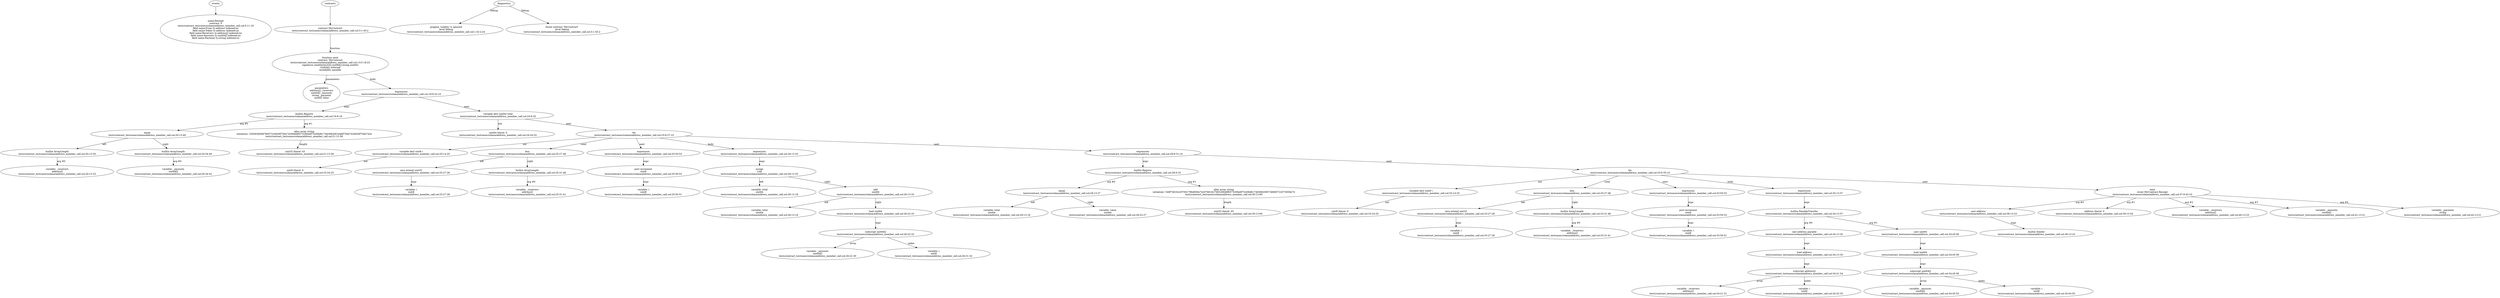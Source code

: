 strict digraph "tests/contract_testcases/solana/address_member_call.sol" {
	Receipt [label="name:Receipt\ncontract: 0\ntests/contract_testcases/solana/address_member_call.sol:5:11-18\nfield name:From ty:address indexed:no\nfield name:Token ty:address indexed:no\nfield name:Receivers ty:address[] indexed:no\nfield name:Amounts ty:uint64[] indexed:no\nfield name:Payment ty:string indexed:no"]
	contract [label="contract MyContract\ntests/contract_testcases/solana/address_member_call.sol:3:1-45:2"]
	send [label="function send\ncontract: MyContract\ntests/contract_testcases/solana/address_member_call.sol:13:5-18:23\nsignature send(bytes32[],uint64[],string,uint64)\nvisibility external\nmutability payable"]
	parameters [label="parameters\naddress[] _receivers\nuint64[] _amounts\nstring _payment\nuint64 value"]
	expr [label="expression\ntests/contract_testcases/solana/address_member_call.sol:19:9-22:10"]
	builtins [label="builtin Require\ntests/contract_testcases/solana/address_member_call.sol:19:9-16"]
	equal [label="equal\ntests/contract_testcases/solana/address_member_call.sol:20:13-49"]
	builtins_9 [label="builtin ArrayLength\ntests/contract_testcases/solana/address_member_call.sol:20:13-30"]
	variable [label="variable: _receivers\naddress[]\ntests/contract_testcases/solana/address_member_call.sol:20:13-23"]
	builtins_11 [label="builtin ArrayLength\ntests/contract_testcases/solana/address_member_call.sol:20:34-49"]
	variable_12 [label="variable: _amounts\nuint64[]\ntests/contract_testcases/solana/address_member_call.sol:20:34-42"]
	alloc_array [label="alloc array string\ninitializer: 526563656976657220636f756e7420646f6573206e6f74206d6174636820616d6f756e7420636f756e742e\ntests/contract_testcases/solana/address_member_call.sol:21:13-58"]
	number_literal [label="uint32 literal: 43\ntests/contract_testcases/solana/address_member_call.sol:21:13-58"]
	var_decl [label="variable decl uint64 total\ntests/contract_testcases/solana/address_member_call.sol:24:9-25"]
	number_literal_16 [label="uint64 literal: 0\ntests/contract_testcases/solana/address_member_call.sol:24:24-25"]
	for [label="for\ntests/contract_testcases/solana/address_member_call.sol:25:9-27:10"]
	var_decl_18 [label="variable decl uint8 i\ntests/contract_testcases/solana/address_member_call.sol:25:14-25"]
	number_literal_19 [label="uint8 literal: 0\ntests/contract_testcases/solana/address_member_call.sol:25:24-25"]
	less [label="less\ntests/contract_testcases/solana/address_member_call.sol:25:27-48"]
	zero_ext [label="zero extend uint32\ntests/contract_testcases/solana/address_member_call.sol:25:27-28"]
	variable_22 [label="variable: i\nuint8\ntests/contract_testcases/solana/address_member_call.sol:25:27-28"]
	builtins_23 [label="builtin ArrayLength\ntests/contract_testcases/solana/address_member_call.sol:25:31-48"]
	variable_24 [label="variable: _receivers\naddress[]\ntests/contract_testcases/solana/address_member_call.sol:25:31-41"]
	expr_25 [label="expression\ntests/contract_testcases/solana/address_member_call.sol:25:50-53"]
	post_increment [label="post increment\nuint8\ntests/contract_testcases/solana/address_member_call.sol:25:50-53"]
	variable_27 [label="variable: i\nuint8\ntests/contract_testcases/solana/address_member_call.sol:25:50-51"]
	expr_28 [label="expression\ntests/contract_testcases/solana/address_member_call.sol:26:13-33"]
	assign [label="assign\nvoid\ntests/contract_testcases/solana/address_member_call.sol:26:13-33"]
	variable_30 [label="variable: total\nuint64\ntests/contract_testcases/solana/address_member_call.sol:26:13-18"]
	add [label="add\nuint64\ntests/contract_testcases/solana/address_member_call.sol:26:13-33"]
	variable_32 [label="variable: total\nuint64\ntests/contract_testcases/solana/address_member_call.sol:26:13-18"]
	load [label="load uint64\ntests/contract_testcases/solana/address_member_call.sol:26:22-33"]
	subscript [label="subscript uint64[]\ntests/contract_testcases/solana/address_member_call.sol:26:22-33"]
	variable_35 [label="variable: _amounts\nuint64[]\ntests/contract_testcases/solana/address_member_call.sol:26:22-30"]
	variable_36 [label="variable: i\nuint8\ntests/contract_testcases/solana/address_member_call.sol:26:31-32"]
	expr_37 [label="expression\ntests/contract_testcases/solana/address_member_call.sol:28:9-31:10"]
	builtins_38 [label="builtin Require\ntests/contract_testcases/solana/address_member_call.sol:28:9-16"]
	equal_39 [label="equal\ntests/contract_testcases/solana/address_member_call.sol:29:13-27"]
	variable_40 [label="variable: total\nuint64\ntests/contract_testcases/solana/address_member_call.sol:29:13-18"]
	variable_41 [label="variable: value\nuint64\ntests/contract_testcases/solana/address_member_call.sol:29:22-27"]
	alloc_array_42 [label="alloc array string\ninitializer: 546f74616c207061796d656e742076616c756520646f6573206e6f74206d617463682065746865722073656e74\ntests/contract_testcases/solana/address_member_call.sol:30:13-60"]
	number_literal_43 [label="uint32 literal: 45\ntests/contract_testcases/solana/address_member_call.sol:30:13-60"]
	for_44 [label="for\ntests/contract_testcases/solana/address_member_call.sol:33:9-35:10"]
	var_decl_45 [label="variable decl uint8 i\ntests/contract_testcases/solana/address_member_call.sol:33:14-25"]
	number_literal_46 [label="uint8 literal: 0\ntests/contract_testcases/solana/address_member_call.sol:33:24-25"]
	less_47 [label="less\ntests/contract_testcases/solana/address_member_call.sol:33:27-48"]
	zero_ext_48 [label="zero extend uint32\ntests/contract_testcases/solana/address_member_call.sol:33:27-28"]
	variable_49 [label="variable: i\nuint8\ntests/contract_testcases/solana/address_member_call.sol:33:27-28"]
	builtins_50 [label="builtin ArrayLength\ntests/contract_testcases/solana/address_member_call.sol:33:31-48"]
	variable_51 [label="variable: _receivers\naddress[]\ntests/contract_testcases/solana/address_member_call.sol:33:31-41"]
	expr_52 [label="expression\ntests/contract_testcases/solana/address_member_call.sol:33:50-53"]
	post_increment_53 [label="post increment\nuint8\ntests/contract_testcases/solana/address_member_call.sol:33:50-53"]
	variable_54 [label="variable: i\nuint8\ntests/contract_testcases/solana/address_member_call.sol:33:50-51"]
	expr_55 [label="expression\ntests/contract_testcases/solana/address_member_call.sol:34:13-57"]
	builtins_56 [label="builtin PayableTransfer\ntests/contract_testcases/solana/address_member_call.sol:34:13-57"]
	cast [label="cast address payable\ntests/contract_testcases/solana/address_member_call.sol:34:13-35"]
	load_58 [label="load address\ntests/contract_testcases/solana/address_member_call.sol:34:13-35"]
	subscript_59 [label="subscript address[]\ntests/contract_testcases/solana/address_member_call.sol:34:21-34"]
	variable_60 [label="variable: _receivers\naddress[]\ntests/contract_testcases/solana/address_member_call.sol:34:21-31"]
	variable_61 [label="variable: i\nuint8\ntests/contract_testcases/solana/address_member_call.sol:34:32-33"]
	cast_62 [label="cast uint64\ntests/contract_testcases/solana/address_member_call.sol:34:45-56"]
	load_63 [label="load uint64\ntests/contract_testcases/solana/address_member_call.sol:34:45-56"]
	subscript_64 [label="subscript uint64[]\ntests/contract_testcases/solana/address_member_call.sol:34:45-56"]
	variable_65 [label="variable: _amounts\nuint64[]\ntests/contract_testcases/solana/address_member_call.sol:34:45-53"]
	variable_66 [label="variable: i\nuint8\ntests/contract_testcases/solana/address_member_call.sol:34:54-55"]
	emit [label="emit\nevent MyContract.Receipt\ntests/contract_testcases/solana/address_member_call.sol:37:9-43:10"]
	cast_68 [label="cast address\ntests/contract_testcases/solana/address_member_call.sol:38:13-23"]
	builtins_69 [label="builtin Sender\ntests/contract_testcases/solana/address_member_call.sol:38:13-23"]
	number_literal_70 [label="address literal: 0\ntests/contract_testcases/solana/address_member_call.sol:39:13-54"]
	variable_71 [label="variable: _receivers\naddress[]\ntests/contract_testcases/solana/address_member_call.sol:40:13-23"]
	variable_72 [label="variable: _amounts\nuint64[]\ntests/contract_testcases/solana/address_member_call.sol:41:13-21"]
	variable_73 [label="variable: _payment\nstring\ntests/contract_testcases/solana/address_member_call.sol:42:13-21"]
	diagnostic [label="pragma 'solidity' is ignored\nlevel Debug\ntests/contract_testcases/solana/address_member_call.sol:1:32-2:24"]
	diagnostic_76 [label="found contract 'MyContract'\nlevel Debug\ntests/contract_testcases/solana/address_member_call.sol:3:1-45:2"]
	events -> Receipt
	contracts -> contract
	contract -> send [label="function"]
	send -> parameters [label="parameters"]
	send -> expr [label="body"]
	expr -> builtins [label="expr"]
	builtins -> equal [label="arg #0"]
	equal -> builtins_9 [label="left"]
	builtins_9 -> variable [label="arg #0"]
	equal -> builtins_11 [label="right"]
	builtins_11 -> variable_12 [label="arg #0"]
	builtins -> alloc_array [label="arg #1"]
	alloc_array -> number_literal [label="length"]
	expr -> var_decl [label="next"]
	var_decl -> number_literal_16 [label="init"]
	var_decl -> for [label="next"]
	for -> var_decl_18 [label="init"]
	var_decl_18 -> number_literal_19 [label="init"]
	for -> less [label="cond"]
	less -> zero_ext [label="left"]
	zero_ext -> variable_22 [label="expr"]
	less -> builtins_23 [label="right"]
	builtins_23 -> variable_24 [label="arg #0"]
	for -> expr_25 [label="next"]
	expr_25 -> post_increment [label="expr"]
	post_increment -> variable_27 [label="expr"]
	for -> expr_28 [label="body"]
	expr_28 -> assign [label="expr"]
	assign -> variable_30 [label="left"]
	assign -> add [label="right"]
	add -> variable_32 [label="left"]
	add -> load [label="right"]
	load -> subscript [label="expr"]
	subscript -> variable_35 [label="array"]
	subscript -> variable_36 [label="index"]
	for -> expr_37 [label="next"]
	expr_37 -> builtins_38 [label="expr"]
	builtins_38 -> equal_39 [label="arg #0"]
	equal_39 -> variable_40 [label="left"]
	equal_39 -> variable_41 [label="right"]
	builtins_38 -> alloc_array_42 [label="arg #1"]
	alloc_array_42 -> number_literal_43 [label="length"]
	expr_37 -> for_44 [label="next"]
	for_44 -> var_decl_45 [label="init"]
	var_decl_45 -> number_literal_46 [label="init"]
	for_44 -> less_47 [label="cond"]
	less_47 -> zero_ext_48 [label="left"]
	zero_ext_48 -> variable_49 [label="expr"]
	less_47 -> builtins_50 [label="right"]
	builtins_50 -> variable_51 [label="arg #0"]
	for_44 -> expr_52 [label="next"]
	expr_52 -> post_increment_53 [label="expr"]
	post_increment_53 -> variable_54 [label="expr"]
	for_44 -> expr_55 [label="body"]
	expr_55 -> builtins_56 [label="expr"]
	builtins_56 -> cast [label="arg #0"]
	cast -> load_58 [label="expr"]
	load_58 -> subscript_59 [label="expr"]
	subscript_59 -> variable_60 [label="array"]
	subscript_59 -> variable_61 [label="index"]
	builtins_56 -> cast_62 [label="arg #1"]
	cast_62 -> load_63 [label="expr"]
	load_63 -> subscript_64 [label="expr"]
	subscript_64 -> variable_65 [label="array"]
	subscript_64 -> variable_66 [label="index"]
	for_44 -> emit [label="next"]
	emit -> cast_68 [label="arg #0"]
	cast_68 -> builtins_69 [label="expr"]
	emit -> number_literal_70 [label="arg #1"]
	emit -> variable_71 [label="arg #2"]
	emit -> variable_72 [label="arg #3"]
	emit -> variable_73 [label="arg #4"]
	diagnostics -> diagnostic [label="Debug"]
	diagnostics -> diagnostic_76 [label="Debug"]
}
